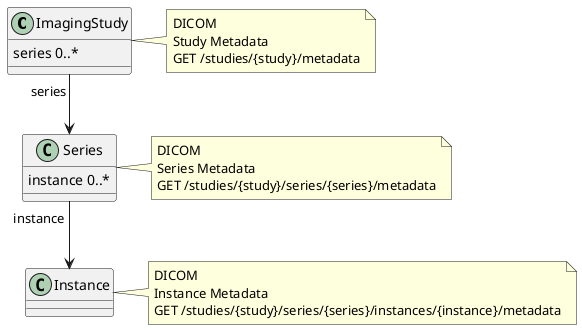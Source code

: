 @startuml

class ImagingStudy {
series 0..*
}
note right
DICOM
Study Metadata
GET /studies/{study}/metadata
end note



class Series {
instance 0..*
}
note right
DICOM
Series Metadata
GET /studies/{study}/series/{series}/metadata
end note


class Instance
note right
DICOM
Instance Metadata
GET /studies/{study}/series/{series}/instances/{instance}/metadata
end note


ImagingStudy "series" --> Series
Series "instance" --> Instance

@enduml
